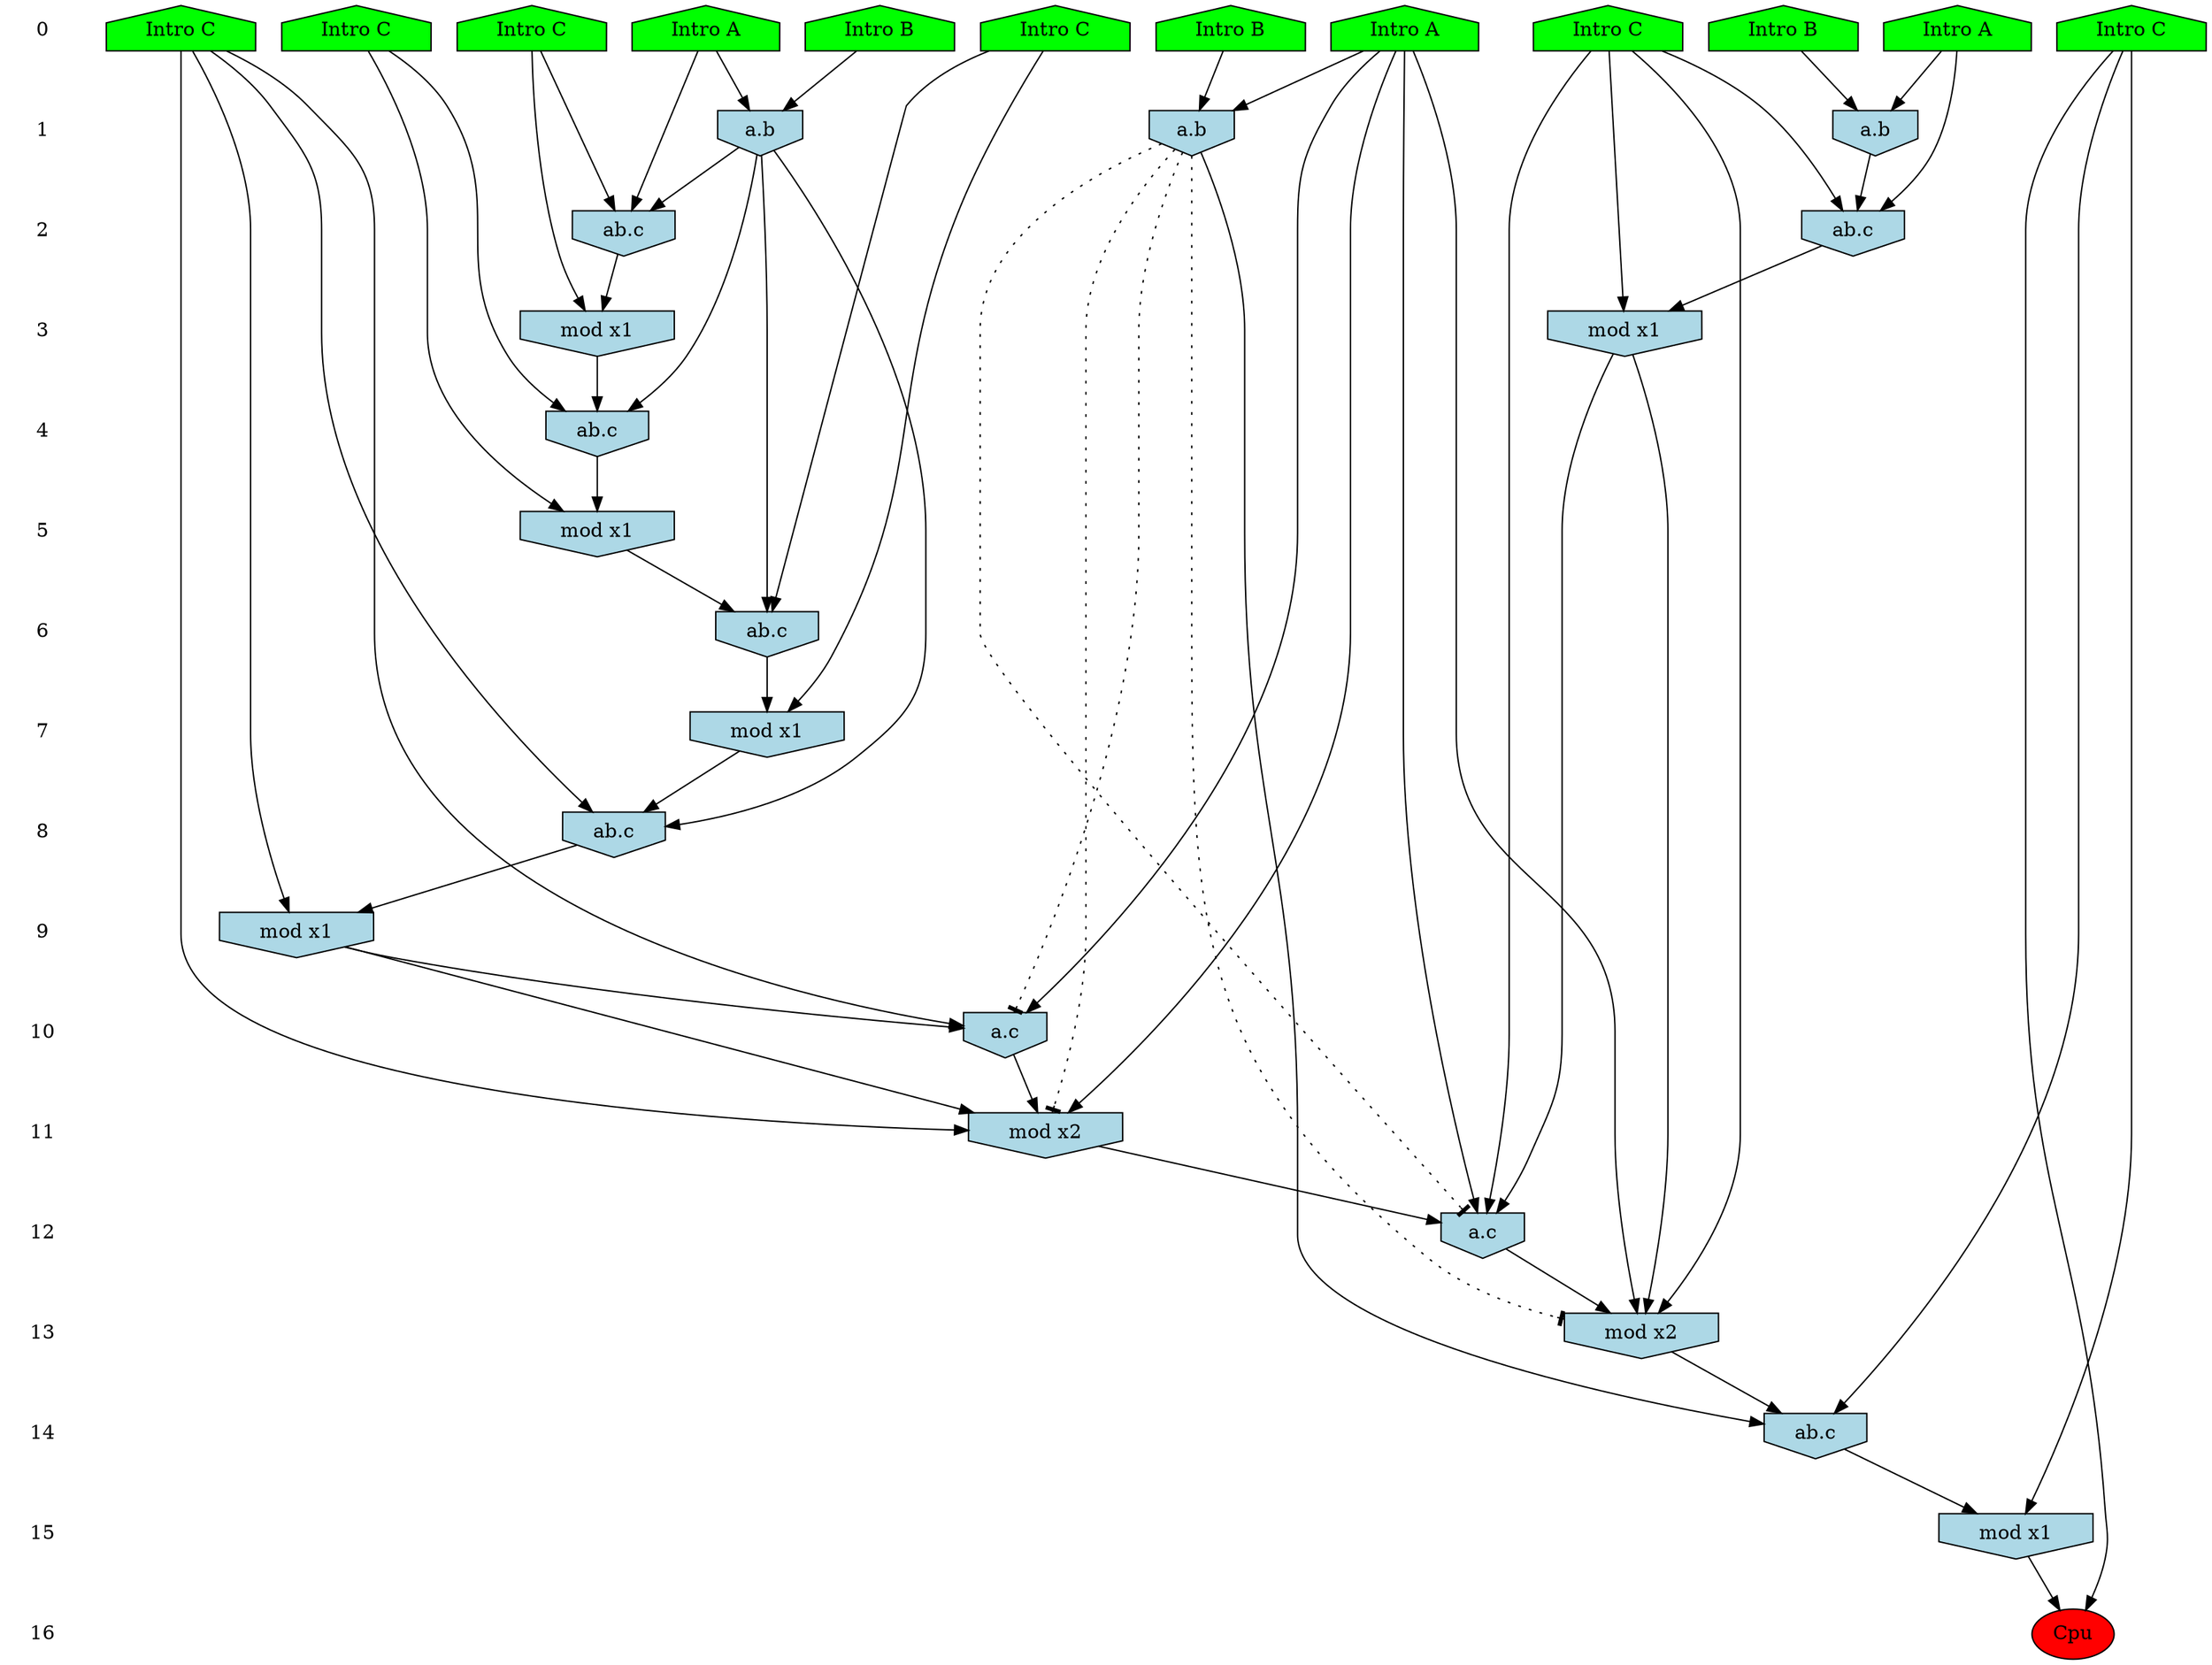 /* Compression of 1 causal flows obtained in average at 1.599800E+01 t.u */
/* Compressed causal flows were: [2696] */
digraph G{
 ranksep=.5 ; 
{ rank = same ; "0" [shape=plaintext] ; node_1 [label ="Intro A", shape=house, style=filled, fillcolor=green] ;
node_2 [label ="Intro A", shape=house, style=filled, fillcolor=green] ;
node_3 [label ="Intro B", shape=house, style=filled, fillcolor=green] ;
node_4 [label ="Intro B", shape=house, style=filled, fillcolor=green] ;
node_5 [label ="Intro A", shape=house, style=filled, fillcolor=green] ;
node_6 [label ="Intro B", shape=house, style=filled, fillcolor=green] ;
node_7 [label ="Intro C", shape=house, style=filled, fillcolor=green] ;
node_8 [label ="Intro C", shape=house, style=filled, fillcolor=green] ;
node_9 [label ="Intro C", shape=house, style=filled, fillcolor=green] ;
node_10 [label ="Intro C", shape=house, style=filled, fillcolor=green] ;
node_11 [label ="Intro C", shape=house, style=filled, fillcolor=green] ;
node_12 [label ="Intro C", shape=house, style=filled, fillcolor=green] ;
}
{ rank = same ; "1" [shape=plaintext] ; node_13 [label="a.b", shape=invhouse, style=filled, fillcolor = lightblue] ;
node_17 [label="a.b", shape=invhouse, style=filled, fillcolor = lightblue] ;
node_29 [label="a.b", shape=invhouse, style=filled, fillcolor = lightblue] ;
}
{ rank = same ; "2" [shape=plaintext] ; node_14 [label="ab.c", shape=invhouse, style=filled, fillcolor = lightblue] ;
node_20 [label="ab.c", shape=invhouse, style=filled, fillcolor = lightblue] ;
}
{ rank = same ; "3" [shape=plaintext] ; node_15 [label="mod x1", shape=invhouse, style=filled, fillcolor = lightblue] ;
node_21 [label="mod x1", shape=invhouse, style=filled, fillcolor = lightblue] ;
}
{ rank = same ; "4" [shape=plaintext] ; node_16 [label="ab.c", shape=invhouse, style=filled, fillcolor = lightblue] ;
}
{ rank = same ; "5" [shape=plaintext] ; node_18 [label="mod x1", shape=invhouse, style=filled, fillcolor = lightblue] ;
}
{ rank = same ; "6" [shape=plaintext] ; node_19 [label="ab.c", shape=invhouse, style=filled, fillcolor = lightblue] ;
}
{ rank = same ; "7" [shape=plaintext] ; node_22 [label="mod x1", shape=invhouse, style=filled, fillcolor = lightblue] ;
}
{ rank = same ; "8" [shape=plaintext] ; node_23 [label="ab.c", shape=invhouse, style=filled, fillcolor = lightblue] ;
}
{ rank = same ; "9" [shape=plaintext] ; node_24 [label="mod x1", shape=invhouse, style=filled, fillcolor = lightblue] ;
}
{ rank = same ; "10" [shape=plaintext] ; node_25 [label="a.c", shape=invhouse, style=filled, fillcolor = lightblue] ;
}
{ rank = same ; "11" [shape=plaintext] ; node_26 [label="mod x2", shape=invhouse, style=filled, fillcolor = lightblue] ;
}
{ rank = same ; "12" [shape=plaintext] ; node_27 [label="a.c", shape=invhouse, style=filled, fillcolor = lightblue] ;
}
{ rank = same ; "13" [shape=plaintext] ; node_28 [label="mod x2", shape=invhouse, style=filled, fillcolor = lightblue] ;
}
{ rank = same ; "14" [shape=plaintext] ; node_30 [label="ab.c", shape=invhouse, style=filled, fillcolor = lightblue] ;
}
{ rank = same ; "15" [shape=plaintext] ; node_31 [label="mod x1", shape=invhouse, style=filled, fillcolor = lightblue] ;
}
{ rank = same ; "16" [shape=plaintext] ; node_32 [label ="Cpu", style=filled, fillcolor=red] ;
}
"0" -> "1" [style="invis"]; 
"1" -> "2" [style="invis"]; 
"2" -> "3" [style="invis"]; 
"3" -> "4" [style="invis"]; 
"4" -> "5" [style="invis"]; 
"5" -> "6" [style="invis"]; 
"6" -> "7" [style="invis"]; 
"7" -> "8" [style="invis"]; 
"8" -> "9" [style="invis"]; 
"9" -> "10" [style="invis"]; 
"10" -> "11" [style="invis"]; 
"11" -> "12" [style="invis"]; 
"12" -> "13" [style="invis"]; 
"13" -> "14" [style="invis"]; 
"14" -> "15" [style="invis"]; 
"15" -> "16" [style="invis"]; 
node_5 -> node_13
node_6 -> node_13
node_5 -> node_14
node_12 -> node_14
node_13 -> node_14
node_12 -> node_15
node_14 -> node_15
node_10 -> node_16
node_13 -> node_16
node_15 -> node_16
node_2 -> node_17
node_3 -> node_17
node_10 -> node_18
node_16 -> node_18
node_11 -> node_19
node_13 -> node_19
node_18 -> node_19
node_2 -> node_20
node_8 -> node_20
node_17 -> node_20
node_8 -> node_21
node_20 -> node_21
node_11 -> node_22
node_19 -> node_22
node_7 -> node_23
node_13 -> node_23
node_22 -> node_23
node_7 -> node_24
node_23 -> node_24
node_1 -> node_25
node_7 -> node_25
node_24 -> node_25
node_1 -> node_26
node_7 -> node_26
node_24 -> node_26
node_25 -> node_26
node_1 -> node_27
node_8 -> node_27
node_21 -> node_27
node_26 -> node_27
node_1 -> node_28
node_8 -> node_28
node_21 -> node_28
node_27 -> node_28
node_1 -> node_29
node_4 -> node_29
node_9 -> node_30
node_28 -> node_30
node_29 -> node_30
node_9 -> node_31
node_30 -> node_31
node_9 -> node_32
node_31 -> node_32
node_29 -> node_28 [style=dotted, arrowhead = tee] 
node_29 -> node_27 [style=dotted, arrowhead = tee] 
node_29 -> node_26 [style=dotted, arrowhead = tee] 
node_29 -> node_25 [style=dotted, arrowhead = tee] 
}
/*
 Dot generation time: 0.000203
*/